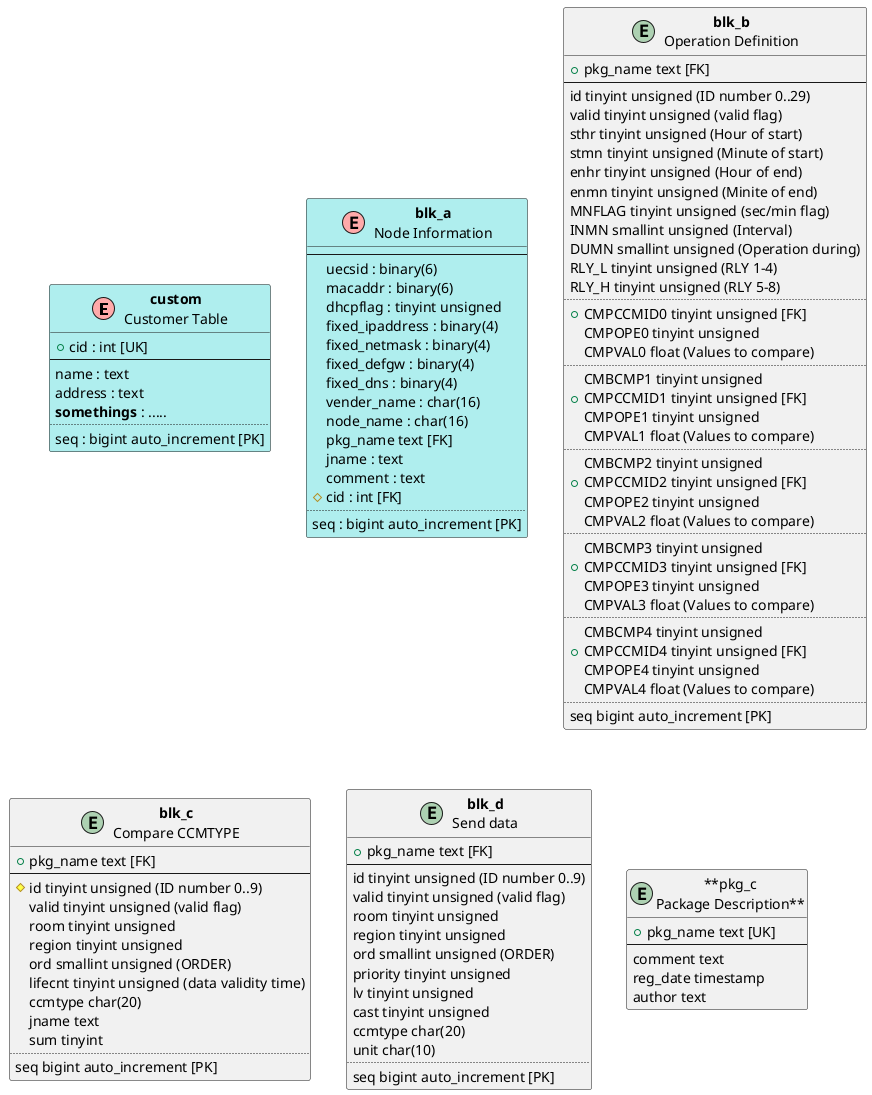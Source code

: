 @startuml tables
entity custom as "**custom**\nCustomer Table" <<(E,#FFAAAA)>> #PaleTurquoise {
    + cid : int [UK]
    --
    name : text
    address : text
    **somethings** : .....
    ..
    seq : bigint auto_increment [PK]
}

entity blk_a as "**blk_a**\nNode Information" <<(E,#FFAAAA)>> #PaleTurquoise {
  --
  uecsid : binary(6)
  macaddr : binary(6)
  dhcpflag : tinyint unsigned
  fixed_ipaddress : binary(4)
  fixed_netmask : binary(4)
  fixed_defgw : binary(4)
  fixed_dns : binary(4)
  vender_name : char(16)
  node_name : char(16)
  pkg_name text [FK]
  jname : text
  comment : text
  # cid : int [FK]
  ..
  seq : bigint auto_increment [PK]
}

entity blk_b as "**blk_b**\nOperation Definition" {
    + pkg_name text [FK]
    --
    id tinyint unsigned (ID number 0..29)
    valid tinyint unsigned (valid flag)
    sthr tinyint unsigned (Hour of start)
    stmn tinyint unsigned (Minute of start)
    enhr tinyint unsigned (Hour of end)
    enmn tinyint unsigned (Minite of end)
    MNFLAG tinyint unsigned (sec/min flag)
    INMN smallint unsigned (Interval)
    DUMN smallint unsigned (Operation during)
    RLY_L tinyint unsigned (RLY 1-4)
    RLY_H tinyint unsigned (RLY 5-8)
    ..
    + CMPCCMID0 tinyint unsigned [FK]
    CMPOPE0 tinyint unsigned
    CMPVAL0 float (Values to compare)
    ..
    CMBCMP1 tinyint unsigned
    + CMPCCMID1 tinyint unsigned [FK]
    CMPOPE1 tinyint unsigned
    CMPVAL1 float (Values to compare)
    ..
    CMBCMP2 tinyint unsigned
    + CMPCCMID2 tinyint unsigned [FK]
    CMPOPE2 tinyint unsigned
    CMPVAL2 float (Values to compare)
    ..
    CMBCMP3 tinyint unsigned
    + CMPCCMID3 tinyint unsigned [FK]
    CMPOPE3 tinyint unsigned
    CMPVAL3 float (Values to compare)
    ..
    CMBCMP4 tinyint unsigned
    + CMPCCMID4 tinyint unsigned [FK]
    CMPOPE4 tinyint unsigned
    CMPVAL4 float (Values to compare)
    ..
    seq bigint auto_increment [PK]
}

entity blk_c as "**blk_c**\nCompare CCMTYPE" {
    + pkg_name text [FK]
    --
    # id tinyint unsigned (ID number 0..9)
    valid tinyint unsigned (valid flag)
    room tinyint unsigned
    region tinyint unsigned
    ord smallint unsigned (ORDER)
    lifecnt tinyint unsigned (data validity time)
    ccmtype char(20)
    jname text
    sum tinyint
    ..
    seq bigint auto_increment [PK]
}

entity blk_d as "**blk_d**\nSend data" {
    + pkg_name text [FK]
    --
    id tinyint unsigned (ID number 0..9)
    valid tinyint unsigned (valid flag)
    room tinyint unsigned
    region tinyint unsigned
    ord smallint unsigned (ORDER)
    priority tinyint unsigned
    lv tinyint unsigned
    cast tinyint unsigned
    ccmtype char(20)
    unit char(10)
    ..
    seq bigint auto_increment [PK]
}

entity pkg_c as "**pkg_c\nPackage Description**" {
    + pkg_name text [UK]
    --
    comment text
    reg_date timestamp
    author text
}
@enduml